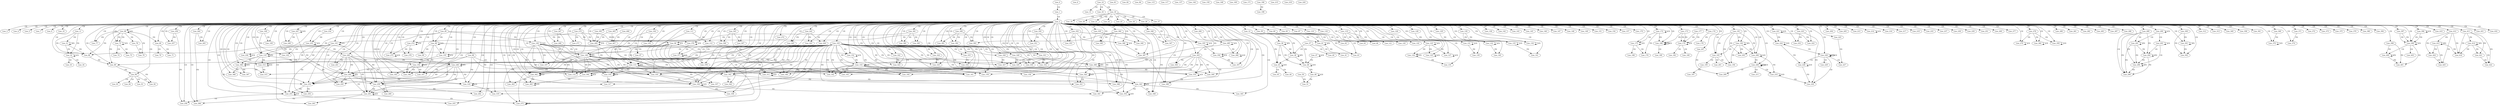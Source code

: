 digraph G {
  Line_0;
  Line_1;
  Line_2;
  Line_3;
  Line_4;
  Line_5;
  Line_6;
  Line_7;
  Line_9;
  Line_10;
  Line_11;
  Line_12;
  Line_14;
  Line_15;
  Line_16;
  Line_18;
  Line_19;
  Line_20;
  Line_21;
  Line_22;
  Line_23;
  Line_24;
  Line_26;
  Line_27;
  Line_31;
  Line_32;
  Line_32;
  Line_32;
  Line_32;
  Line_33;
  Line_34;
  Line_36;
  Line_37;
  Line_38;
  Line_40;
  Line_41;
  Line_43;
  Line_43;
  Line_43;
  Line_43;
  Line_44;
  Line_45;
  Line_47;
  Line_47;
  Line_48;
  Line_48;
  Line_49;
  Line_49;
  Line_51;
  Line_50;
  Line_59;
  Line_60;
  Line_61;
  Line_61;
  Line_62;
  Line_63;
  Line_65;
  Line_66;
  Line_68;
  Line_68;
  Line_69;
  Line_70;
  Line_71;
  Line_73;
  Line_73;
  Line_74;
  Line_75;
  Line_77;
  Line_77;
  Line_78;
  Line_79;
  Line_78;
  Line_81;
  Line_82;
  Line_83;
  Line_84;
  Line_85;
  Line_86;
  Line_86;
  Line_87;
  Line_88;
  Line_89;
  Line_89;
  Line_89;
  Line_90;
  Line_90;
  Line_91;
  Line_92;
  Line_92;
  Line_93;
  Line_94;
  Line_96;
  Line_96;
  Line_97;
  Line_97;
  Line_98;
  Line_98;
  Line_99;
  Line_99;
  Line_100;
  Line_100;
  Line_101;
  Line_101;
  Line_102;
  Line_102;
  Line_103;
  Line_104;
  Line_105;
  Line_106;
  Line_106;
  Line_107;
  Line_107;
  Line_108;
  Line_109;
  Line_110;
  Line_110;
  Line_111;
  Line_112;
  Line_113;
  Line_113;
  Line_114;
  Line_114;
  Line_115;
  Line_116;
  Line_117;
  Line_118;
  Line_119;
  Line_120;
  Line_121;
  Line_122;
  Line_123;
  Line_123;
  Line_124;
  Line_124;
  Line_125;
  Line_125;
  Line_126;
  Line_127;
  Line_127;
  Line_128;
  Line_129;
  Line_130;
  Line_131;
  Line_131;
  Line_132;
  Line_132;
  Line_133;
  Line_133;
  Line_134;
  Line_134;
  Line_135;
  Line_135;
  Line_137;
  Line_138;
  Line_139;
  Line_140;
  Line_141;
  Line_142;
  Line_143;
  Line_144;
  Line_145;
  Line_146;
  Line_147;
  Line_148;
  Line_149;
  Line_150;
  Line_151;
  Line_152;
  Line_152;
  Line_153;
  Line_153;
  Line_154;
  Line_155;
  Line_155;
  Line_156;
  Line_156;
  Line_157;
  Line_158;
  Line_159;
  Line_159;
  Line_160;
  Line_160;
  Line_161;
  Line_161;
  Line_162;
  Line_162;
  Line_163;
  Line_163;
  Line_164;
  Line_164;
  Line_165;
  Line_166;
  Line_166;
  Line_167;
  Line_167;
  Line_168;
  Line_169;
  Line_170;
  Line_171;
  Line_172;
  Line_172;
  Line_173;
  Line_174;
  Line_175;
  Line_175;
  Line_175;
  Line_176;
  Line_176;
  Line_178;
  Line_177;
  Line_179;
  Line_179;
  Line_180;
  Line_182;
  Line_186;
  Line_188;
  Line_188;
  Line_188;
  Line_189;
  Line_191;
  Line_192;
  Line_192;
  Line_193;
  Line_193;
  Line_194;
  Line_194;
  Line_195;
  Line_197;
  Line_196;
  Line_198;
  Line_201;
  Line_203;
  Line_203;
  Line_204;
  Line_205;
  Line_206;
  Line_206;
  Line_207;
  Line_208;
  Line_208;
  Line_209;
  Line_210;
  Line_210;
  Line_210;
  Line_211;
  Line_213;
  Line_214;
  Line_214;
  Line_215;
  Line_216;
  Line_217;
  Line_218;
  Line_219;
  Line_220;
  Line_221;
  Line_221;
  Line_222;
  Line_222;
  Line_223;
  Line_224;
  Line_224;
  Line_225;
  Line_226;
  Line_226;
  Line_227;
  Line_228;
  Line_228;
  Line_228;
  Line_229;
  Line_230;
  Line_232;
  Line_232;
  Line_233;
  Line_234;
  Line_235;
  Line_235;
  Line_236;
  Line_236;
  Line_237;
  Line_238;
  Line_239;
  Line_240;
  Line_240;
  Line_241;
  Line_241;
  Line_242;
  Line_243;
  Line_244;
  Line_245;
  Line_246;
  Line_246;
  Line_247;
  Line_247;
  Line_248;
  Line_248;
  Line_249;
  Line_249;
  Line_250;
  Line_250;
  Line_251;
  Line_252;
  Line_252;
  Line_253;
  Line_253;
  Line_254;
  Line_254;
  Line_255;
  Line_256;
  Line_257;
  Line_258;
  Line_259;
  Line_259;
  Line_260;
  Line_261;
  Line_261;
  Line_262;
  Line_262;
  Line_263;
  Line_264;
  Line_265;
  Line_266;
  Line_267;
  Line_268;
  Line_269;
  Line_270;
  Line_271;
  Line_272;
  Line_273;
  Line_273;
  Line_274;
  Line_274;
  Line_275;
  Line_275;
  Line_276;
  Line_276;
  Line_277;
  Line_278;
  Line_279;
  Line_279;
  Line_280;
  Line_281;
  Line_282;
  Line_283;
  Line_284;
  Line_285;
  Line_285;
  Line_286;
  Line_286;
  Line_287;
  Line_288;
  Line_289;
  Line_290;
  Line_290;
  Line_291;
  Line_291;
  Line_293;
  Line_293;
  Line_294;
  Line_294;
  Line_296;
  Line_299;
  Line_299;
  Line_300;
  Line_301;
  Line_301;
  Line_302;
  Line_302;
  Line_303;
  Line_303;
  Line_304;
  Line_304;
  Line_305;
  Line_306;
  Line_307;
  Line_308;
  Line_308;
  Line_309;
  Line_309;
  Line_310;
  Line_310;
  Line_311;
  Line_311;
  Line_312;
  Line_313;
  Line_314;
  Line_314;
  Line_315;
  Line_316;
  Line_316;
  Line_317;
  Line_318;
  Line_318;
  Line_319;
  Line_320;
  Line_320;
  Line_321;
  Line_322;
  Line_322;
  Line_323;
  Line_323;
  Line_324;
  Line_324;
  Line_325;
  Line_325;
  Line_326;
  Line_326;
  Line_327;
  Line_327;
  Line_328;
  Line_328;
  Line_329;
  Line_329;
  Line_330;
  Line_331;
  Line_331;
  Line_332;
  Line_332;
  Line_333;
  Line_333;
  Line_334;
  Line_334;
  Line_335;
  Line_335;
  Line_336;
  Line_336;
  Line_337;
  Line_337;
  Line_338;
  Line_339;
  Line_340;
  Line_341;
  Line_342;
  Line_342;
  Line_343;
  Line_343;
  Line_344;
  Line_344;
  Line_345;
  Line_346;
  Line_347;
  Line_348;
  Line_349;
  Line_350;
  Line_351;
  Line_352;
  Line_353;
  Line_354;
  Line_354;
  Line_355;
  Line_355;
  Line_356;
  Line_356;
  Line_357;
  Line_358;
  Line_359;
  Line_359;
  Line_360;
  Line_360;
  Line_361;
  Line_362;
  Line_362;
  Line_363;
  Line_363;
  Line_364;
  Line_364;
  Line_365;
  Line_365;
  Line_365;
  Line_366;
  Line_366;
  Line_367;
  Line_367;
  Line_368;
  Line_368;
  Line_369;
  Line_370;
  Line_370;
  Line_371;
  Line_372;
  Line_373;
  Line_374;
  Line_374;
  Line_375;
  Line_376;
  Line_376;
  Line_377;
  Line_377;
  Line_378;
  Line_379;
  Line_380;
  Line_381;
  Line_382;
  Line_383;
  Line_384;
  Line_385;
  Line_386;
  Line_386;
  Line_387;
  Line_388;
  Line_389;
  Line_390;
  Line_391;
  Line_392;
  Line_393;
  Line_394;
  Line_395;
  Line_396;
  Line_396;
  Line_397;
  Line_398;
  Line_399;
  Line_399;
  Line_400;
  Line_400;
  Line_401;
  Line_401;
  Line_403;
  Line_405;
  Line_407;
  Line_406;
  Line_407;
  Line_407;
  Line_409;
  Line_409;
  Line_410;
  Line_411;
  Line_412;
  Line_414;
  Line_414;
  Line_415;
  Line_415;
  Line_416;
  Line_416;
  Line_421;
  Line_422;
  Line_424;
  Line_425;
  Line_431;
  Line_432;
  Line_0 -> Line_1 [ label="CD" ];
  Line_1 -> Line_2 [ label="CD" ];
  Line_2 -> Line_3 [ label="CD" ];
  Line_2 -> Line_4 [ label="CD" ];
  Line_2 -> Line_5 [ label="CD" ];
  Line_2 -> Line_7 [ label="CD" ];
  Line_2 -> Line_9 [ label="CD" ];
  Line_2 -> Line_10 [ label="CD" ];
  Line_2 -> Line_11 [ label="CD" ];
  Line_2 -> Line_12 [ label="CD" ];
  Line_14 -> Line_15 [ label="CD" ];
  Line_14 -> Line_16 [ label="CD" ];
  Line_14 -> Line_18 [ label="CD" ];
  Line_18 -> Line_19 [ label="CD" ];
  Line_18 -> Line_20 [ label="CD" ];
  Line_18 -> Line_21 [ label="CD" ];
  Line_18 -> Line_22 [ label="CD" ];
  Line_18 -> Line_23 [ label="CD" ];
  Line_18 -> Line_24 [ label="CD" ];
  Line_18 -> Line_26 [ label="CD" ];
  Line_18 -> Line_27 [ label="CD" ];
  Line_11 -> Line_31 [ label="FD" ];
  Line_31 -> Line_31 [ label="FD" ];
  Line_32 -> Line_32 [ label="CD" ];
  Line_11 -> Line_32 [ label="FD" ];
  Line_31 -> Line_32 [ label="FD" ];
  Line_32 -> Line_33 [ label="CD" ];
  Line_32 -> Line_34 [ label="CD" ];
  Line_12 -> Line_36 [ label="FD" ];
  Line_36 -> Line_36 [ label="FD" ];
  Line_37 -> Line_38 [ label="CD" ];
  Line_12 -> Line_38 [ label="FD" ];
  Line_36 -> Line_38 [ label="FD" ];
  Line_38 -> Line_38 [ label="FD" ];
  Line_37 -> Line_40 [ label="CD" ];
  Line_37 -> Line_41 [ label="CD" ];
  Line_43 -> Line_43 [ label="CD" ];
  Line_12 -> Line_43 [ label="FD" ];
  Line_36 -> Line_43 [ label="FD" ];
  Line_38 -> Line_43 [ label="FD" ];
  Line_43 -> Line_44 [ label="CD" ];
  Line_43 -> Line_45 [ label="CD" ];
  Line_47 -> Line_47 [ label="CD" ];
  Line_48 -> Line_48 [ label="CD" ];
  Line_47 -> Line_48 [ label="FD" ];
  Line_12 -> Line_48 [ label="FD" ];
  Line_36 -> Line_48 [ label="FD" ];
  Line_38 -> Line_48 [ label="FD" ];
  Line_49 -> Line_49 [ label="CD" ];
  Line_48 -> Line_49 [ label="FD" ];
  Line_49 -> Line_51 [ label="FD" ];
  Line_50 -> Line_51 [ label="FD" ];
  Line_2 -> Line_59 [ label="CD" ];
  Line_2 -> Line_60 [ label="CD" ];
  Line_60 -> Line_61 [ label="CD" ];
  Line_59 -> Line_61 [ label="FD" ];
  Line_61 -> Line_61 [ label="FD" ];
  Line_60 -> Line_62 [ label="CD" ];
  Line_60 -> Line_63 [ label="CD" ];
  Line_59 -> Line_63 [ label="FD" ];
  Line_61 -> Line_63 [ label="FD" ];
  Line_60 -> Line_65 [ label="CD" ];
  Line_60 -> Line_66 [ label="CD" ];
  Line_2 -> Line_68 [ label="CD" ];
  Line_68 -> Line_68 [ label="CD" ];
  Line_2 -> Line_69 [ label="CD" ];
  Line_68 -> Line_69 [ label="FD" ];
  Line_69 -> Line_70 [ label="CD" ];
  Line_69 -> Line_71 [ label="CD" ];
  Line_2 -> Line_73 [ label="CD" ];
  Line_68 -> Line_73 [ label="FD" ];
  Line_73 -> Line_73 [ label="CD" ];
  Line_68 -> Line_73 [ label="FD" ];
  Line_73 -> Line_74 [ label="CD" ];
  Line_73 -> Line_75 [ label="CD" ];
  Line_2 -> Line_77 [ label="CD" ];
  Line_68 -> Line_77 [ label="FD" ];
  Line_68 -> Line_78 [ label="FD" ];
  Line_68 -> Line_79 [ label="FD" ];
  Line_78 -> Line_79 [ label="FD" ];
  Line_2 -> Line_83 [ label="CD" ];
  Line_2 -> Line_85 [ label="CD" ];
  Line_2 -> Line_86 [ label="CD" ];
  Line_85 -> Line_86 [ label="FD" ];
  Line_11 -> Line_86 [ label="FD" ];
  Line_31 -> Line_86 [ label="FD" ];
  Line_68 -> Line_86 [ label="FD" ];
  Line_2 -> Line_87 [ label="CD" ];
  Line_2 -> Line_88 [ label="CD" ];
  Line_2 -> Line_89 [ label="CD" ];
  Line_88 -> Line_89 [ label="FD" ];
  Line_68 -> Line_89 [ label="FD" ];
  Line_86 -> Line_89 [ label="FD" ];
  Line_2 -> Line_90 [ label="CD" ];
  Line_89 -> Line_90 [ label="FD" ];
  Line_90 -> Line_91 [ label="CD" ];
  Line_90 -> Line_92 [ label="CD" ];
  Line_89 -> Line_92 [ label="FD" ];
  Line_90 -> Line_93 [ label="CD" ];
  Line_90 -> Line_94 [ label="CD" ];
  Line_2 -> Line_96 [ label="CD" ];
  Line_96 -> Line_96 [ label="CD" ];
  Line_85 -> Line_96 [ label="FD" ];
  Line_2 -> Line_97 [ label="CD" ];
  Line_96 -> Line_97 [ label="FD" ];
  Line_2 -> Line_98 [ label="CD" ];
  Line_98 -> Line_98 [ label="CD" ];
  Line_85 -> Line_98 [ label="FD" ];
  Line_2 -> Line_99 [ label="CD" ];
  Line_98 -> Line_99 [ label="FD" ];
  Line_2 -> Line_100 [ label="CD" ];
  Line_100 -> Line_100 [ label="CD" ];
  Line_85 -> Line_100 [ label="FD" ];
  Line_2 -> Line_101 [ label="CD" ];
  Line_101 -> Line_101 [ label="CD" ];
  Line_85 -> Line_101 [ label="FD" ];
  Line_2 -> Line_102 [ label="CD" ];
  Line_101 -> Line_102 [ label="FD" ];
  Line_2 -> Line_103 [ label="CD" ];
  Line_2 -> Line_104 [ label="CD" ];
  Line_2 -> Line_105 [ label="CD" ];
  Line_104 -> Line_105 [ label="FD" ];
  Line_2 -> Line_106 [ label="CD" ];
  Line_100 -> Line_106 [ label="FD" ];
  Line_106 -> Line_106 [ label="FD" ];
  Line_103 -> Line_106 [ label="FD" ];
  Line_98 -> Line_106 [ label="FD" ];
  Line_104 -> Line_106 [ label="FD" ];
  Line_2 -> Line_107 [ label="CD" ];
  Line_100 -> Line_107 [ label="FD" ];
  Line_106 -> Line_107 [ label="FD" ];
  Line_2 -> Line_108 [ label="CD" ];
  Line_2 -> Line_109 [ label="CD" ];
  Line_108 -> Line_109 [ label="FD" ];
  Line_2 -> Line_110 [ label="CD" ];
  Line_101 -> Line_110 [ label="FD" ];
  Line_110 -> Line_110 [ label="FD" ];
  Line_103 -> Line_110 [ label="FD" ];
  Line_108 -> Line_110 [ label="FD" ];
  Line_2 -> Line_111 [ label="CD" ];
  Line_2 -> Line_112 [ label="CD" ];
  Line_111 -> Line_112 [ label="FD" ];
  Line_2 -> Line_113 [ label="CD" ];
  Line_100 -> Line_113 [ label="FD" ];
  Line_106 -> Line_113 [ label="FD" ];
  Line_113 -> Line_113 [ label="FD" ];
  Line_103 -> Line_113 [ label="FD" ];
  Line_111 -> Line_113 [ label="FD" ];
  Line_2 -> Line_114 [ label="CD" ];
  Line_100 -> Line_114 [ label="FD" ];
  Line_106 -> Line_114 [ label="FD" ];
  Line_113 -> Line_114 [ label="FD" ];
  Line_2 -> Line_116 [ label="CD" ];
  Line_2 -> Line_118 [ label="CD" ];
  Line_2 -> Line_119 [ label="CD" ];
  Line_2 -> Line_120 [ label="CD" ];
  Line_119 -> Line_120 [ label="FD" ];
  Line_2 -> Line_121 [ label="CD" ];
  Line_119 -> Line_121 [ label="FD" ];
  Line_2 -> Line_122 [ label="CD" ];
  Line_119 -> Line_122 [ label="FD" ];
  Line_2 -> Line_123 [ label="CD" ];
  Line_123 -> Line_123 [ label="CD" ];
  Line_119 -> Line_123 [ label="FD" ];
  Line_2 -> Line_124 [ label="CD" ];
  Line_124 -> Line_124 [ label="CD" ];
  Line_123 -> Line_124 [ label="FD" ];
  Line_2 -> Line_125 [ label="CD" ];
  Line_125 -> Line_125 [ label="CD" ];
  Line_123 -> Line_125 [ label="FD" ];
  Line_2 -> Line_126 [ label="CD" ];
  Line_2 -> Line_127 [ label="CD" ];
  Line_127 -> Line_127 [ label="CD" ];
  Line_123 -> Line_127 [ label="FD" ];
  Line_2 -> Line_128 [ label="CD" ];
  Line_2 -> Line_129 [ label="CD" ];
  Line_2 -> Line_130 [ label="CD" ];
  Line_2 -> Line_131 [ label="CD" ];
  Line_131 -> Line_131 [ label="CD" ];
  Line_128 -> Line_131 [ label="FD" ];
  Line_2 -> Line_132 [ label="CD" ];
  Line_132 -> Line_132 [ label="CD" ];
  Line_129 -> Line_132 [ label="FD" ];
  Line_2 -> Line_133 [ label="CD" ];
  Line_133 -> Line_133 [ label="CD" ];
  Line_130 -> Line_133 [ label="FD" ];
  Line_2 -> Line_134 [ label="CD" ];
  Line_134 -> Line_134 [ label="CD" ];
  Line_130 -> Line_134 [ label="FD" ];
  Line_2 -> Line_135 [ label="CD" ];
  Line_124 -> Line_135 [ label="FD" ];
  Line_2 -> Line_138 [ label="CD" ];
  Line_2 -> Line_139 [ label="CD" ];
  Line_131 -> Line_139 [ label="FD" ];
  Line_2 -> Line_140 [ label="CD" ];
  Line_132 -> Line_140 [ label="FD" ];
  Line_2 -> Line_141 [ label="CD" ];
  Line_133 -> Line_141 [ label="FD" ];
  Line_2 -> Line_142 [ label="CD" ];
  Line_2 -> Line_143 [ label="CD" ];
  Line_2 -> Line_145 [ label="CD" ];
  Line_2 -> Line_146 [ label="CD" ];
  Line_2 -> Line_147 [ label="CD" ];
  Line_2 -> Line_148 [ label="CD" ];
  Line_2 -> Line_149 [ label="CD" ];
  Line_2 -> Line_151 [ label="CD" ];
  Line_2 -> Line_152 [ label="CD" ];
  Line_152 -> Line_152 [ label="CD" ];
  Line_103 -> Line_152 [ label="FD" ];
  Line_96 -> Line_152 [ label="FD" ];
  Line_2 -> Line_153 [ label="CD" ];
  Line_153 -> Line_153 [ label="CD" ];
  Line_103 -> Line_153 [ label="FD" ];
  Line_152 -> Line_153 [ label="FD" ];
  Line_2 -> Line_154 [ label="CD" ];
  Line_2 -> Line_155 [ label="CD" ];
  Line_155 -> Line_155 [ label="CD" ];
  Line_103 -> Line_155 [ label="FD" ];
  Line_98 -> Line_155 [ label="FD" ];
  Line_2 -> Line_156 [ label="CD" ];
  Line_156 -> Line_156 [ label="CD" ];
  Line_103 -> Line_156 [ label="FD" ];
  Line_155 -> Line_156 [ label="FD" ];
  Line_2 -> Line_157 [ label="CD" ];
  Line_2 -> Line_158 [ label="CD" ];
  Line_153 -> Line_158 [ label="FD" ];
  Line_2 -> Line_159 [ label="CD" ];
  Line_103 -> Line_159 [ label="FD" ];
  Line_96 -> Line_159 [ label="FD" ];
  Line_153 -> Line_159 [ label="FD" ];
  Line_2 -> Line_160 [ label="CD" ];
  Line_103 -> Line_160 [ label="FD" ];
  Line_96 -> Line_160 [ label="FD" ];
  Line_153 -> Line_160 [ label="FD" ];
  Line_2 -> Line_161 [ label="CD" ];
  Line_103 -> Line_161 [ label="FD" ];
  Line_96 -> Line_161 [ label="FD" ];
  Line_153 -> Line_161 [ label="FD" ];
  Line_2 -> Line_162 [ label="CD" ];
  Line_103 -> Line_162 [ label="FD" ];
  Line_96 -> Line_162 [ label="FD" ];
  Line_153 -> Line_162 [ label="FD" ];
  Line_2 -> Line_163 [ label="CD" ];
  Line_103 -> Line_163 [ label="FD" ];
  Line_96 -> Line_163 [ label="FD" ];
  Line_153 -> Line_163 [ label="FD" ];
  Line_2 -> Line_164 [ label="CD" ];
  Line_103 -> Line_164 [ label="FD" ];
  Line_96 -> Line_164 [ label="FD" ];
  Line_153 -> Line_164 [ label="FD" ];
  Line_2 -> Line_165 [ label="CD" ];
  Line_156 -> Line_165 [ label="FD" ];
  Line_2 -> Line_166 [ label="CD" ];
  Line_103 -> Line_166 [ label="FD" ];
  Line_98 -> Line_166 [ label="FD" ];
  Line_156 -> Line_166 [ label="FD" ];
  Line_2 -> Line_167 [ label="CD" ];
  Line_103 -> Line_167 [ label="FD" ];
  Line_98 -> Line_167 [ label="FD" ];
  Line_156 -> Line_167 [ label="FD" ];
  Line_2 -> Line_170 [ label="CD" ];
  Line_2 -> Line_172 [ label="CD" ];
  Line_172 -> Line_172 [ label="CD" ];
  Line_2 -> Line_173 [ label="CD" ];
  Line_2 -> Line_174 [ label="CD" ];
  Line_2 -> Line_175 [ label="CD" ];
  Line_175 -> Line_175 [ label="CD" ];
  Line_172 -> Line_175 [ label="FD" ];
  Line_175 -> Line_176 [ label="CD" ];
  Line_172 -> Line_176 [ label="FD" ];
  Line_174 -> Line_178 [ label="FD" ];
  Line_177 -> Line_179 [ label="FD" ];
  Line_173 -> Line_179 [ label="FD" ];
  Line_179 -> Line_179 [ label="CD" ];
  Line_177 -> Line_179 [ label="FD" ];
  Line_173 -> Line_179 [ label="FD" ];
  Line_179 -> Line_180 [ label="CD" ];
  Line_179 -> Line_182 [ label="CD" ];
  Line_175 -> Line_186 [ label="CD" ];
  Line_2 -> Line_188 [ label="CD" ];
  Line_188 -> Line_188 [ label="CD" ];
  Line_188 -> Line_188 [ label="CD" ];
  Line_172 -> Line_188 [ label="FD" ];
  Line_173 -> Line_188 [ label="FD" ];
  Line_188 -> Line_189 [ label="CD" ];
  Line_2 -> Line_191 [ label="CD" ];
  Line_2 -> Line_192 [ label="CD" ];
  Line_191 -> Line_192 [ label="FD" ];
  Line_192 -> Line_192 [ label="FD" ];
  Line_2 -> Line_193 [ label="CD" ];
  Line_191 -> Line_193 [ label="FD" ];
  Line_192 -> Line_193 [ label="FD" ];
  Line_193 -> Line_194 [ label="CD" ];
  Line_191 -> Line_194 [ label="FD" ];
  Line_192 -> Line_194 [ label="FD" ];
  Line_193 -> Line_195 [ label="CD" ];
  Line_195 -> Line_197 [ label="FD" ];
  Line_196 -> Line_198 [ label="FD" ];
  Line_193 -> Line_201 [ label="CD" ];
  Line_2 -> Line_203 [ label="CD" ];
  Line_191 -> Line_203 [ label="FD" ];
  Line_192 -> Line_203 [ label="FD" ];
  Line_2 -> Line_204 [ label="CD" ];
  Line_2 -> Line_205 [ label="CD" ];
  Line_2 -> Line_206 [ label="CD" ];
  Line_206 -> Line_206 [ label="CD" ];
  Line_191 -> Line_206 [ label="FD" ];
  Line_192 -> Line_206 [ label="FD" ];
  Line_2 -> Line_207 [ label="CD" ];
  Line_2 -> Line_208 [ label="CD" ];
  Line_208 -> Line_208 [ label="CD" ];
  Line_208 -> Line_208 [ label="CD" ];
  Line_206 -> Line_208 [ label="FD" ];
  Line_208 -> Line_209 [ label="CD" ];
  Line_207 -> Line_209 [ label="FD" ];
  Line_208 -> Line_210 [ label="CD" ];
  Line_210 -> Line_210 [ label="CD" ];
  Line_206 -> Line_210 [ label="FD" ];
  Line_208 -> Line_211 [ label="CD" ];
  Line_2 -> Line_213 [ label="CD" ];
  Line_2 -> Line_214 [ label="CD" ];
  Line_214 -> Line_214 [ label="CD" ];
  Line_2 -> Line_216 [ label="CD" ];
  Line_2 -> Line_217 [ label="CD" ];
  Line_2 -> Line_219 [ label="CD" ];
  Line_2 -> Line_221 [ label="CD" ];
  Line_221 -> Line_221 [ label="CD" ];
  Line_2 -> Line_222 [ label="CD" ];
  Line_221 -> Line_222 [ label="FD" ];
  Line_2 -> Line_223 [ label="CD" ];
  Line_2 -> Line_224 [ label="CD" ];
  Line_224 -> Line_224 [ label="CD" ];
  Line_221 -> Line_224 [ label="FD" ];
  Line_2 -> Line_225 [ label="CD" ];
  Line_2 -> Line_226 [ label="CD" ];
  Line_226 -> Line_226 [ label="CD" ];
  Line_226 -> Line_226 [ label="CD" ];
  Line_224 -> Line_226 [ label="FD" ];
  Line_226 -> Line_227 [ label="CD" ];
  Line_225 -> Line_227 [ label="FD" ];
  Line_226 -> Line_228 [ label="CD" ];
  Line_228 -> Line_228 [ label="CD" ];
  Line_224 -> Line_228 [ label="FD" ];
  Line_226 -> Line_229 [ label="CD" ];
  Line_226 -> Line_230 [ label="CD" ];
  Line_223 -> Line_230 [ label="FD" ];
  Line_228 -> Line_230 [ label="FD" ];
  Line_210 -> Line_230 [ label="FD" ];
  Line_2 -> Line_232 [ label="CD" ];
  Line_223 -> Line_232 [ label="FD" ];
  Line_2 -> Line_233 [ label="CD" ];
  Line_2 -> Line_234 [ label="CD" ];
  Line_2 -> Line_235 [ label="CD" ];
  Line_235 -> Line_235 [ label="CD" ];
  Line_234 -> Line_235 [ label="FD" ];
  Line_2 -> Line_236 [ label="CD" ];
  Line_236 -> Line_236 [ label="CD" ];
  Line_235 -> Line_236 [ label="FD" ];
  Line_2 -> Line_237 [ label="CD" ];
  Line_2 -> Line_238 [ label="CD" ];
  Line_2 -> Line_239 [ label="CD" ];
  Line_2 -> Line_240 [ label="CD" ];
  Line_235 -> Line_240 [ label="FD" ];
  Line_2 -> Line_241 [ label="CD" ];
  Line_240 -> Line_241 [ label="FD" ];
  Line_2 -> Line_242 [ label="CD" ];
  Line_2 -> Line_243 [ label="CD" ];
  Line_242 -> Line_243 [ label="FD" ];
  Line_2 -> Line_244 [ label="CD" ];
  Line_242 -> Line_244 [ label="FD" ];
  Line_2 -> Line_245 [ label="CD" ];
  Line_242 -> Line_245 [ label="FD" ];
  Line_2 -> Line_246 [ label="CD" ];
  Line_240 -> Line_246 [ label="FD" ];
  Line_246 -> Line_246 [ label="FD" ];
  Line_103 -> Line_246 [ label="FD" ];
  Line_242 -> Line_246 [ label="FD" ];
  Line_2 -> Line_247 [ label="CD" ];
  Line_247 -> Line_247 [ label="CD" ];
  Line_2 -> Line_248 [ label="CD" ];
  Line_247 -> Line_248 [ label="FD" ];
  Line_2 -> Line_249 [ label="CD" ];
  Line_240 -> Line_249 [ label="FD" ];
  Line_246 -> Line_249 [ label="FD" ];
  Line_249 -> Line_249 [ label="FD" ];
  Line_103 -> Line_249 [ label="FD" ];
  Line_247 -> Line_249 [ label="FD" ];
  Line_2 -> Line_250 [ label="CD" ];
  Line_240 -> Line_250 [ label="FD" ];
  Line_246 -> Line_250 [ label="FD" ];
  Line_249 -> Line_250 [ label="FD" ];
  Line_2 -> Line_251 [ label="CD" ];
  Line_2 -> Line_252 [ label="CD" ];
  Line_88 -> Line_252 [ label="FD" ];
  Line_101 -> Line_252 [ label="FD" ];
  Line_110 -> Line_252 [ label="FD" ];
  Line_240 -> Line_252 [ label="FD" ];
  Line_246 -> Line_252 [ label="FD" ];
  Line_249 -> Line_252 [ label="FD" ];
  Line_2 -> Line_253 [ label="CD" ];
  Line_253 -> Line_253 [ label="CD" ];
  Line_103 -> Line_253 [ label="FD" ];
  Line_101 -> Line_253 [ label="FD" ];
  Line_110 -> Line_253 [ label="FD" ];
  Line_252 -> Line_253 [ label="FD" ];
  Line_2 -> Line_254 [ label="CD" ];
  Line_252 -> Line_254 [ label="FD" ];
  Line_2 -> Line_255 [ label="CD" ];
  Line_253 -> Line_255 [ label="FD" ];
  Line_2 -> Line_256 [ label="CD" ];
  Line_2 -> Line_257 [ label="CD" ];
  Line_256 -> Line_257 [ label="FD" ];
  Line_2 -> Line_258 [ label="CD" ];
  Line_256 -> Line_258 [ label="FD" ];
  Line_253 -> Line_258 [ label="FD" ];
  Line_2 -> Line_259 [ label="CD" ];
  Line_88 -> Line_259 [ label="FD" ];
  Line_240 -> Line_259 [ label="FD" ];
  Line_246 -> Line_259 [ label="FD" ];
  Line_249 -> Line_259 [ label="FD" ];
  Line_101 -> Line_259 [ label="FD" ];
  Line_110 -> Line_259 [ label="FD" ];
  Line_2 -> Line_260 [ label="CD" ];
  Line_259 -> Line_260 [ label="FD" ];
  Line_2 -> Line_261 [ label="CD" ];
  Line_261 -> Line_261 [ label="CD" ];
  Line_103 -> Line_261 [ label="FD" ];
  Line_240 -> Line_261 [ label="FD" ];
  Line_246 -> Line_261 [ label="FD" ];
  Line_249 -> Line_261 [ label="FD" ];
  Line_259 -> Line_261 [ label="FD" ];
  Line_2 -> Line_262 [ label="CD" ];
  Line_259 -> Line_262 [ label="FD" ];
  Line_2 -> Line_263 [ label="CD" ];
  Line_261 -> Line_263 [ label="FD" ];
  Line_2 -> Line_264 [ label="CD" ];
  Line_2 -> Line_265 [ label="CD" ];
  Line_264 -> Line_265 [ label="FD" ];
  Line_2 -> Line_266 [ label="CD" ];
  Line_264 -> Line_266 [ label="FD" ];
  Line_261 -> Line_266 [ label="FD" ];
  Line_2 -> Line_267 [ label="CD" ];
  Line_2 -> Line_268 [ label="CD" ];
  Line_267 -> Line_268 [ label="FD" ];
  Line_2 -> Line_269 [ label="CD" ];
  Line_2 -> Line_270 [ label="CD" ];
  Line_2 -> Line_271 [ label="CD" ];
  Line_270 -> Line_271 [ label="FD" ];
  Line_2 -> Line_272 [ label="CD" ];
  Line_2 -> Line_273 [ label="CD" ];
  Line_273 -> Line_273 [ label="CD" ];
  Line_267 -> Line_273 [ label="FD" ];
  Line_270 -> Line_273 [ label="FD" ];
  Line_272 -> Line_273 [ label="FD" ];
  Line_261 -> Line_273 [ label="FD" ];
  Line_2 -> Line_274 [ label="CD" ];
  Line_274 -> Line_274 [ label="CD" ];
  Line_270 -> Line_274 [ label="FD" ];
  Line_2 -> Line_275 [ label="CD" ];
  Line_275 -> Line_275 [ label="CD" ];
  Line_274 -> Line_275 [ label="FD" ];
  Line_2 -> Line_276 [ label="CD" ];
  Line_274 -> Line_276 [ label="FD" ];
  Line_2 -> Line_277 [ label="CD" ];
  Line_2 -> Line_278 [ label="CD" ];
  Line_2 -> Line_279 [ label="CD" ];
  Line_279 -> Line_279 [ label="CD" ];
  Line_278 -> Line_279 [ label="FD" ];
  Line_2 -> Line_280 [ label="CD" ];
  Line_2 -> Line_281 [ label="CD" ];
  Line_2 -> Line_282 [ label="CD" ];
  Line_2 -> Line_283 [ label="CD" ];
  Line_2 -> Line_284 [ label="CD" ];
  Line_2 -> Line_285 [ label="CD" ];
  Line_285 -> Line_285 [ label="CD" ];
  Line_284 -> Line_285 [ label="FD" ];
  Line_2 -> Line_286 [ label="CD" ];
  Line_286 -> Line_286 [ label="CD" ];
  Line_285 -> Line_286 [ label="FD" ];
  Line_2 -> Line_287 [ label="CD" ];
  Line_2 -> Line_288 [ label="CD" ];
  Line_2 -> Line_289 [ label="CD" ];
  Line_2 -> Line_290 [ label="CD" ];
  Line_290 -> Line_290 [ label="CD" ];
  Line_290 -> Line_291 [ label="CD" ];
  Line_289 -> Line_291 [ label="FD" ];
  Line_291 -> Line_291 [ label="FD" ];
  Line_290 -> Line_293 [ label="CD" ];
  Line_293 -> Line_293 [ label="CD" ];
  Line_293 -> Line_294 [ label="CD" ];
  Line_289 -> Line_294 [ label="FD" ];
  Line_291 -> Line_294 [ label="FD" ];
  Line_294 -> Line_294 [ label="FD" ];
  Line_293 -> Line_296 [ label="CD" ];
  Line_289 -> Line_296 [ label="FD" ];
  Line_291 -> Line_296 [ label="FD" ];
  Line_294 -> Line_296 [ label="FD" ];
  Line_296 -> Line_296 [ label="FD" ];
  Line_2 -> Line_299 [ label="CD" ];
  Line_289 -> Line_299 [ label="FD" ];
  Line_291 -> Line_299 [ label="FD" ];
  Line_294 -> Line_299 [ label="FD" ];
  Line_296 -> Line_299 [ label="FD" ];
  Line_2 -> Line_300 [ label="CD" ];
  Line_2 -> Line_301 [ label="CD" ];
  Line_300 -> Line_301 [ label="FD" ];
  Line_301 -> Line_301 [ label="FD" ];
  Line_2 -> Line_302 [ label="CD" ];
  Line_300 -> Line_302 [ label="FD" ];
  Line_301 -> Line_302 [ label="FD" ];
  Line_2 -> Line_303 [ label="CD" ];
  Line_285 -> Line_303 [ label="FD" ];
  Line_2 -> Line_304 [ label="CD" ];
  Line_303 -> Line_304 [ label="FD" ];
  Line_2 -> Line_305 [ label="CD" ];
  Line_2 -> Line_306 [ label="CD" ];
  Line_305 -> Line_306 [ label="FD" ];
  Line_2 -> Line_307 [ label="CD" ];
  Line_305 -> Line_307 [ label="FD" ];
  Line_2 -> Line_308 [ label="CD" ];
  Line_303 -> Line_308 [ label="FD" ];
  Line_308 -> Line_308 [ label="FD" ];
  Line_103 -> Line_308 [ label="FD" ];
  Line_305 -> Line_308 [ label="FD" ];
  Line_2 -> Line_309 [ label="CD" ];
  Line_303 -> Line_309 [ label="FD" ];
  Line_308 -> Line_309 [ label="FD" ];
  Line_2 -> Line_310 [ label="CD" ];
  Line_310 -> Line_310 [ label="CD" ];
  Line_103 -> Line_310 [ label="FD" ];
  Line_303 -> Line_310 [ label="FD" ];
  Line_308 -> Line_310 [ label="FD" ];
  Line_2 -> Line_311 [ label="CD" ];
  Line_311 -> Line_311 [ label="CD" ];
  Line_103 -> Line_311 [ label="FD" ];
  Line_100 -> Line_311 [ label="FD" ];
  Line_106 -> Line_311 [ label="FD" ];
  Line_113 -> Line_311 [ label="FD" ];
  Line_2 -> Line_312 [ label="CD" ];
  Line_2 -> Line_313 [ label="CD" ];
  Line_2 -> Line_314 [ label="CD" ];
  Line_314 -> Line_314 [ label="CD" ];
  Line_103 -> Line_314 [ label="FD" ];
  Line_101 -> Line_314 [ label="FD" ];
  Line_110 -> Line_314 [ label="FD" ];
  Line_2 -> Line_315 [ label="CD" ];
  Line_103 -> Line_315 [ label="FD" ];
  Line_314 -> Line_315 [ label="FD" ];
  Line_2 -> Line_316 [ label="CD" ];
  Line_316 -> Line_316 [ label="CD" ];
  Line_103 -> Line_316 [ label="FD" ];
  Line_100 -> Line_316 [ label="FD" ];
  Line_106 -> Line_316 [ label="FD" ];
  Line_113 -> Line_316 [ label="FD" ];
  Line_2 -> Line_317 [ label="CD" ];
  Line_103 -> Line_317 [ label="FD" ];
  Line_316 -> Line_317 [ label="FD" ];
  Line_2 -> Line_318 [ label="CD" ];
  Line_318 -> Line_318 [ label="CD" ];
  Line_103 -> Line_318 [ label="FD" ];
  Line_240 -> Line_318 [ label="FD" ];
  Line_246 -> Line_318 [ label="FD" ];
  Line_249 -> Line_318 [ label="FD" ];
  Line_2 -> Line_319 [ label="CD" ];
  Line_103 -> Line_319 [ label="FD" ];
  Line_318 -> Line_319 [ label="FD" ];
  Line_2 -> Line_320 [ label="CD" ];
  Line_320 -> Line_320 [ label="CD" ];
  Line_103 -> Line_320 [ label="FD" ];
  Line_303 -> Line_320 [ label="FD" ];
  Line_308 -> Line_320 [ label="FD" ];
  Line_2 -> Line_321 [ label="CD" ];
  Line_103 -> Line_321 [ label="FD" ];
  Line_320 -> Line_321 [ label="FD" ];
  Line_2 -> Line_322 [ label="CD" ];
  Line_103 -> Line_322 [ label="FD" ];
  Line_2 -> Line_323 [ label="CD" ];
  Line_322 -> Line_323 [ label="FD" ];
  Line_103 -> Line_323 [ label="FD" ];
  Line_2 -> Line_324 [ label="CD" ];
  Line_103 -> Line_324 [ label="FD" ];
  Line_2 -> Line_325 [ label="CD" ];
  Line_324 -> Line_325 [ label="FD" ];
  Line_103 -> Line_325 [ label="FD" ];
  Line_2 -> Line_326 [ label="CD" ];
  Line_103 -> Line_326 [ label="FD" ];
  Line_2 -> Line_327 [ label="CD" ];
  Line_326 -> Line_327 [ label="FD" ];
  Line_103 -> Line_327 [ label="FD" ];
  Line_2 -> Line_328 [ label="CD" ];
  Line_103 -> Line_328 [ label="FD" ];
  Line_2 -> Line_329 [ label="CD" ];
  Line_328 -> Line_329 [ label="FD" ];
  Line_103 -> Line_329 [ label="FD" ];
  Line_2 -> Line_330 [ label="CD" ];
  Line_326 -> Line_330 [ label="FD" ];
  Line_328 -> Line_330 [ label="FD" ];
  Line_2 -> Line_331 [ label="CD" ];
  Line_103 -> Line_331 [ label="FD" ];
  Line_2 -> Line_332 [ label="CD" ];
  Line_331 -> Line_332 [ label="FD" ];
  Line_103 -> Line_332 [ label="FD" ];
  Line_2 -> Line_333 [ label="CD" ];
  Line_103 -> Line_333 [ label="FD" ];
  Line_2 -> Line_334 [ label="CD" ];
  Line_333 -> Line_334 [ label="FD" ];
  Line_103 -> Line_334 [ label="FD" ];
  Line_2 -> Line_335 [ label="CD" ];
  Line_88 -> Line_335 [ label="FD" ];
  Line_100 -> Line_335 [ label="FD" ];
  Line_106 -> Line_335 [ label="FD" ];
  Line_113 -> Line_335 [ label="FD" ];
  Line_303 -> Line_335 [ label="FD" ];
  Line_308 -> Line_335 [ label="FD" ];
  Line_2 -> Line_336 [ label="CD" ];
  Line_336 -> Line_336 [ label="CD" ];
  Line_103 -> Line_336 [ label="FD" ];
  Line_100 -> Line_336 [ label="FD" ];
  Line_106 -> Line_336 [ label="FD" ];
  Line_113 -> Line_336 [ label="FD" ];
  Line_335 -> Line_336 [ label="FD" ];
  Line_2 -> Line_337 [ label="CD" ];
  Line_335 -> Line_337 [ label="FD" ];
  Line_2 -> Line_338 [ label="CD" ];
  Line_336 -> Line_338 [ label="FD" ];
  Line_2 -> Line_339 [ label="CD" ];
  Line_2 -> Line_340 [ label="CD" ];
  Line_339 -> Line_340 [ label="FD" ];
  Line_2 -> Line_341 [ label="CD" ];
  Line_339 -> Line_341 [ label="FD" ];
  Line_336 -> Line_341 [ label="FD" ];
  Line_2 -> Line_342 [ label="CD" ];
  Line_88 -> Line_342 [ label="FD" ];
  Line_303 -> Line_342 [ label="FD" ];
  Line_308 -> Line_342 [ label="FD" ];
  Line_100 -> Line_342 [ label="FD" ];
  Line_106 -> Line_342 [ label="FD" ];
  Line_113 -> Line_342 [ label="FD" ];
  Line_2 -> Line_343 [ label="CD" ];
  Line_343 -> Line_343 [ label="CD" ];
  Line_103 -> Line_343 [ label="FD" ];
  Line_303 -> Line_343 [ label="FD" ];
  Line_308 -> Line_343 [ label="FD" ];
  Line_342 -> Line_343 [ label="FD" ];
  Line_2 -> Line_344 [ label="CD" ];
  Line_342 -> Line_344 [ label="FD" ];
  Line_2 -> Line_345 [ label="CD" ];
  Line_343 -> Line_345 [ label="FD" ];
  Line_2 -> Line_346 [ label="CD" ];
  Line_2 -> Line_347 [ label="CD" ];
  Line_346 -> Line_347 [ label="FD" ];
  Line_2 -> Line_348 [ label="CD" ];
  Line_346 -> Line_348 [ label="FD" ];
  Line_343 -> Line_348 [ label="FD" ];
  Line_2 -> Line_349 [ label="CD" ];
  Line_2 -> Line_350 [ label="CD" ];
  Line_2 -> Line_351 [ label="CD" ];
  Line_350 -> Line_351 [ label="FD" ];
  Line_2 -> Line_352 [ label="CD" ];
  Line_2 -> Line_353 [ label="CD" ];
  Line_352 -> Line_353 [ label="FD" ];
  Line_2 -> Line_354 [ label="CD" ];
  Line_354 -> Line_354 [ label="CD" ];
  Line_350 -> Line_354 [ label="FD" ];
  Line_352 -> Line_354 [ label="FD" ];
  Line_343 -> Line_354 [ label="FD" ];
  Line_2 -> Line_355 [ label="CD" ];
  Line_355 -> Line_355 [ label="CD" ];
  Line_352 -> Line_355 [ label="FD" ];
  Line_2 -> Line_356 [ label="CD" ];
  Line_356 -> Line_356 [ label="CD" ];
  Line_355 -> Line_356 [ label="FD" ];
  Line_2 -> Line_357 [ label="CD" ];
  Line_356 -> Line_357 [ label="FD" ];
  Line_2 -> Line_358 [ label="CD" ];
  Line_2 -> Line_359 [ label="CD" ];
  Line_359 -> Line_359 [ label="CD" ];
  Line_278 -> Line_359 [ label="FD" ];
  Line_2 -> Line_360 [ label="CD" ];
  Line_360 -> Line_360 [ label="CD" ];
  Line_278 -> Line_360 [ label="FD" ];
  Line_2 -> Line_361 [ label="CD" ];
  Line_2 -> Line_362 [ label="CD" ];
  Line_362 -> Line_362 [ label="CD" ];
  Line_103 -> Line_362 [ label="FD" ];
  Line_100 -> Line_362 [ label="FD" ];
  Line_106 -> Line_362 [ label="FD" ];
  Line_113 -> Line_362 [ label="FD" ];
  Line_2 -> Line_363 [ label="CD" ];
  Line_362 -> Line_363 [ label="FD" ];
  Line_2 -> Line_364 [ label="CD" ];
  Line_364 -> Line_364 [ label="CD" ];
  Line_103 -> Line_364 [ label="FD" ];
  Line_100 -> Line_364 [ label="FD" ];
  Line_106 -> Line_364 [ label="FD" ];
  Line_113 -> Line_364 [ label="FD" ];
  Line_2 -> Line_365 [ label="CD" ];
  Line_365 -> Line_365 [ label="CD" ];
  Line_364 -> Line_365 [ label="FD" ];
  Line_362 -> Line_365 [ label="FD" ];
  Line_2 -> Line_366 [ label="CD" ];
  Line_366 -> Line_366 [ label="CD" ];
  Line_103 -> Line_366 [ label="FD" ];
  Line_101 -> Line_366 [ label="FD" ];
  Line_110 -> Line_366 [ label="FD" ];
  Line_2 -> Line_367 [ label="CD" ];
  Line_366 -> Line_367 [ label="FD" ];
  Line_2 -> Line_368 [ label="CD" ];
  Line_366 -> Line_368 [ label="FD" ];
  Line_2 -> Line_369 [ label="CD" ];
  Line_2 -> Line_370 [ label="CD" ];
  Line_370 -> Line_370 [ label="CD" ];
  Line_369 -> Line_370 [ label="FD" ];
  Line_2 -> Line_371 [ label="CD" ];
  Line_2 -> Line_372 [ label="CD" ];
  Line_2 -> Line_373 [ label="CD" ];
  Line_2 -> Line_374 [ label="CD" ];
  Line_371 -> Line_374 [ label="FD" ];
  Line_2 -> Line_375 [ label="CD" ];
  Line_2 -> Line_376 [ label="CD" ];
  Line_376 -> Line_376 [ label="CD" ];
  Line_270 -> Line_376 [ label="FD" ];
  Line_2 -> Line_377 [ label="CD" ];
  Line_377 -> Line_377 [ label="CD" ];
  Line_376 -> Line_377 [ label="FD" ];
  Line_2 -> Line_378 [ label="CD" ];
  Line_377 -> Line_378 [ label="FD" ];
  Line_2 -> Line_379 [ label="CD" ];
  Line_2 -> Line_380 [ label="CD" ];
  Line_2 -> Line_381 [ label="CD" ];
  Line_2 -> Line_382 [ label="CD" ];
  Line_381 -> Line_382 [ label="FD" ];
  Line_2 -> Line_383 [ label="CD" ];
  Line_381 -> Line_383 [ label="FD" ];
  Line_2 -> Line_384 [ label="CD" ];
  Line_2 -> Line_385 [ label="CD" ];
  Line_384 -> Line_385 [ label="FD" ];
  Line_2 -> Line_386 [ label="CD" ];
  Line_386 -> Line_386 [ label="CD" ];
  Line_352 -> Line_386 [ label="FD" ];
  Line_2 -> Line_387 [ label="CD" ];
  Line_384 -> Line_387 [ label="FD" ];
  Line_386 -> Line_387 [ label="FD" ];
  Line_2 -> Line_388 [ label="CD" ];
  Line_384 -> Line_388 [ label="FD" ];
  Line_311 -> Line_388 [ label="FD" ];
  Line_2 -> Line_389 [ label="CD" ];
  Line_384 -> Line_389 [ label="FD" ];
  Line_310 -> Line_389 [ label="FD" ];
  Line_2 -> Line_390 [ label="CD" ];
  Line_2 -> Line_391 [ label="CD" ];
  Line_390 -> Line_391 [ label="FD" ];
  Line_2 -> Line_392 [ label="CD" ];
  Line_390 -> Line_392 [ label="FD" ];
  Line_2 -> Line_393 [ label="CD" ];
  Line_384 -> Line_393 [ label="FD" ];
  Line_390 -> Line_393 [ label="FD" ];
  Line_2 -> Line_394 [ label="CD" ];
  Line_2 -> Line_395 [ label="CD" ];
  Line_2 -> Line_396 [ label="CD" ];
  Line_396 -> Line_396 [ label="CD" ];
  Line_2 -> Line_397 [ label="CD" ];
  Line_2 -> Line_398 [ label="CD" ];
  Line_2 -> Line_399 [ label="CD" ];
  Line_396 -> Line_399 [ label="FD" ];
  Line_397 -> Line_399 [ label="FD" ];
  Line_399 -> Line_399 [ label="CD" ];
  Line_396 -> Line_399 [ label="FD" ];
  Line_397 -> Line_399 [ label="FD" ];
  Line_399 -> Line_400 [ label="CD" ];
  Line_398 -> Line_400 [ label="FD" ];
  Line_400 -> Line_400 [ label="FD" ];
  Line_399 -> Line_401 [ label="CD" ];
  Line_398 -> Line_401 [ label="FD" ];
  Line_400 -> Line_401 [ label="FD" ];
  Line_399 -> Line_403 [ label="CD" ];
  Line_2 -> Line_405 [ label="CD" ];
  Line_405 -> Line_407 [ label="FD" ];
  Line_406 -> Line_407 [ label="FD" ];
  Line_2 -> Line_409 [ label="CD" ];
  Line_409 -> Line_409 [ label="CD" ];
  Line_395 -> Line_409 [ label="FD" ];
  Line_352 -> Line_409 [ label="FD" ];
  Line_270 -> Line_409 [ label="FD" ];
  Line_381 -> Line_409 [ label="FD" ];
  Line_405 -> Line_409 [ label="FD" ];
  Line_2 -> Line_410 [ label="CD" ];
  Line_2 -> Line_411 [ label="CD" ];
  Line_2 -> Line_412 [ label="CD" ];
  Line_411 -> Line_414 [ label="FD" ];
  Line_414 -> Line_414 [ label="FD" ];
  Line_412 -> Line_415 [ label="FD" ];
  Line_415 -> Line_415 [ label="FD" ];
  Line_412 -> Line_416 [ label="FD" ];
  Line_415 -> Line_416 [ label="FD" ];
  Line_411 -> Line_416 [ label="FD" ];
  Line_414 -> Line_416 [ label="FD" ];
  Line_411 -> Line_421 [ label="FD" ];
  Line_414 -> Line_421 [ label="FD" ];
  Line_421 -> Line_422 [ label="CD" ];
  Line_411 -> Line_422 [ label="FD" ];
  Line_414 -> Line_422 [ label="FD" ];
  Line_412 -> Line_424 [ label="FD" ];
  Line_415 -> Line_424 [ label="FD" ];
  Line_424 -> Line_425 [ label="CD" ];
  Line_412 -> Line_425 [ label="FD" ];
  Line_415 -> Line_425 [ label="FD" ];
  Line_2 -> Line_431 [ label="CD" ];
  Line_2 -> Line_432 [ label="CD" ];
}
